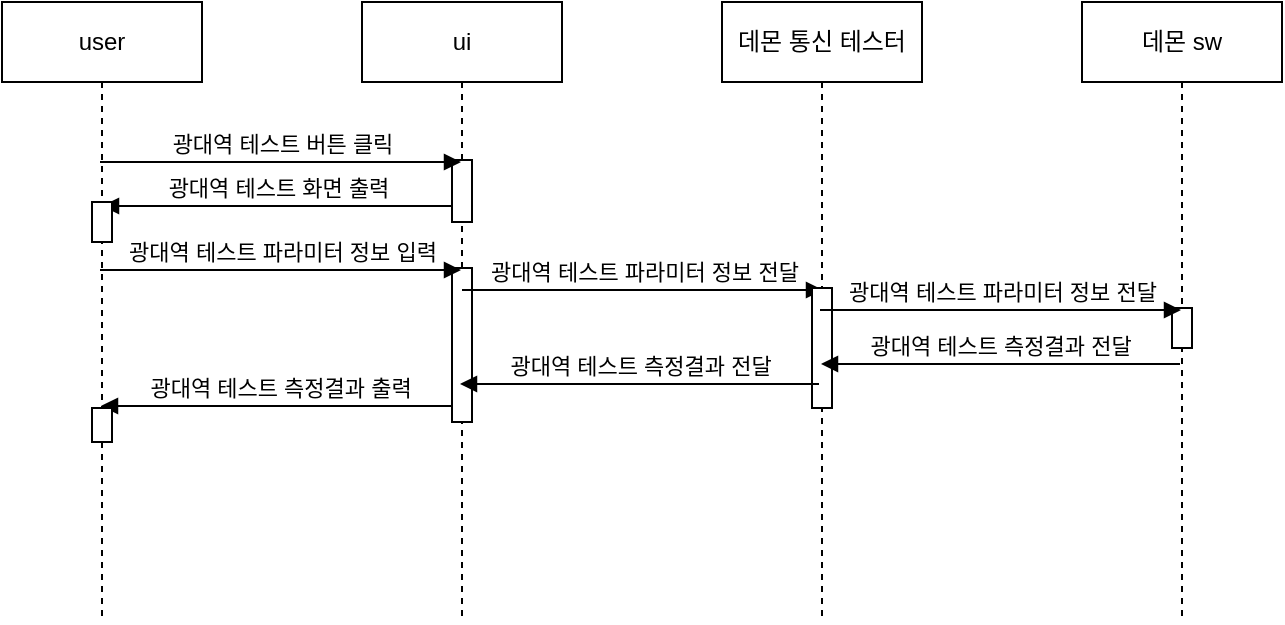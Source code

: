 <mxfile version="20.5.3" type="github">
  <diagram id="54qnOMt6K9THdQ7ZGNKB" name="페이지-1">
    <mxGraphModel dx="1038" dy="579" grid="1" gridSize="10" guides="1" tooltips="1" connect="1" arrows="1" fold="1" page="1" pageScale="1" pageWidth="827" pageHeight="1169" math="0" shadow="0">
      <root>
        <mxCell id="0" />
        <mxCell id="1" parent="0" />
        <mxCell id="pyM3i3AIfeFm8H2HPsQT-1" value="ui" style="shape=umlLifeline;perimeter=lifelinePerimeter;whiteSpace=wrap;html=1;container=1;collapsible=0;recursiveResize=0;outlineConnect=0;" vertex="1" parent="1">
          <mxGeometry x="281" y="22" width="100" height="310" as="geometry" />
        </mxCell>
        <mxCell id="pyM3i3AIfeFm8H2HPsQT-2" value="" style="html=1;points=[];perimeter=orthogonalPerimeter;" vertex="1" parent="pyM3i3AIfeFm8H2HPsQT-1">
          <mxGeometry x="45" y="79" width="10" height="31" as="geometry" />
        </mxCell>
        <mxCell id="pyM3i3AIfeFm8H2HPsQT-3" value="광대역 테스트 화면 출력" style="html=1;verticalAlign=bottom;endArrow=block;rounded=0;" edge="1" parent="pyM3i3AIfeFm8H2HPsQT-1" target="pyM3i3AIfeFm8H2HPsQT-6">
          <mxGeometry width="80" relative="1" as="geometry">
            <mxPoint x="45" y="102" as="sourcePoint" />
            <mxPoint x="-121" y="102" as="targetPoint" />
          </mxGeometry>
        </mxCell>
        <mxCell id="pyM3i3AIfeFm8H2HPsQT-4" value="광대역 테스트 측정결과 출력" style="html=1;verticalAlign=bottom;endArrow=block;rounded=0;" edge="1" parent="pyM3i3AIfeFm8H2HPsQT-1">
          <mxGeometry width="80" relative="1" as="geometry">
            <mxPoint x="49" y="202" as="sourcePoint" />
            <mxPoint x="-130.5" y="202" as="targetPoint" />
          </mxGeometry>
        </mxCell>
        <mxCell id="pyM3i3AIfeFm8H2HPsQT-5" value="" style="html=1;points=[];perimeter=orthogonalPerimeter;" vertex="1" parent="pyM3i3AIfeFm8H2HPsQT-1">
          <mxGeometry x="45" y="133" width="10" height="77" as="geometry" />
        </mxCell>
        <mxCell id="pyM3i3AIfeFm8H2HPsQT-6" value="user" style="shape=umlLifeline;perimeter=lifelinePerimeter;whiteSpace=wrap;html=1;container=1;collapsible=0;recursiveResize=0;outlineConnect=0;" vertex="1" parent="1">
          <mxGeometry x="101" y="22" width="100" height="310" as="geometry" />
        </mxCell>
        <mxCell id="pyM3i3AIfeFm8H2HPsQT-7" value="" style="html=1;points=[];perimeter=orthogonalPerimeter;" vertex="1" parent="pyM3i3AIfeFm8H2HPsQT-6">
          <mxGeometry x="45" y="100" width="10" height="20" as="geometry" />
        </mxCell>
        <mxCell id="pyM3i3AIfeFm8H2HPsQT-8" value="" style="html=1;points=[];perimeter=orthogonalPerimeter;" vertex="1" parent="pyM3i3AIfeFm8H2HPsQT-6">
          <mxGeometry x="45" y="203" width="10" height="17" as="geometry" />
        </mxCell>
        <mxCell id="pyM3i3AIfeFm8H2HPsQT-9" value="데몬 통신 테스터" style="shape=umlLifeline;perimeter=lifelinePerimeter;whiteSpace=wrap;html=1;container=1;collapsible=0;recursiveResize=0;outlineConnect=0;" vertex="1" parent="1">
          <mxGeometry x="461" y="22" width="100" height="310" as="geometry" />
        </mxCell>
        <mxCell id="pyM3i3AIfeFm8H2HPsQT-10" value="광대역 테스트 파라미터 정보 전달" style="html=1;verticalAlign=bottom;endArrow=block;rounded=0;" edge="1" parent="pyM3i3AIfeFm8H2HPsQT-9">
          <mxGeometry width="80" relative="1" as="geometry">
            <mxPoint x="-130" y="144" as="sourcePoint" />
            <mxPoint x="50.5" y="144" as="targetPoint" />
          </mxGeometry>
        </mxCell>
        <mxCell id="pyM3i3AIfeFm8H2HPsQT-11" value="" style="html=1;points=[];perimeter=orthogonalPerimeter;" vertex="1" parent="pyM3i3AIfeFm8H2HPsQT-9">
          <mxGeometry x="45" y="143" width="10" height="60" as="geometry" />
        </mxCell>
        <mxCell id="pyM3i3AIfeFm8H2HPsQT-12" value="데몬 sw" style="shape=umlLifeline;perimeter=lifelinePerimeter;whiteSpace=wrap;html=1;container=1;collapsible=0;recursiveResize=0;outlineConnect=0;" vertex="1" parent="1">
          <mxGeometry x="641" y="22" width="100" height="310" as="geometry" />
        </mxCell>
        <mxCell id="pyM3i3AIfeFm8H2HPsQT-13" value="" style="html=1;points=[];perimeter=orthogonalPerimeter;" vertex="1" parent="pyM3i3AIfeFm8H2HPsQT-12">
          <mxGeometry x="45" y="153" width="10" height="20" as="geometry" />
        </mxCell>
        <mxCell id="pyM3i3AIfeFm8H2HPsQT-14" value="광대역 테스트 버튼 클릭" style="html=1;verticalAlign=bottom;endArrow=block;rounded=0;" edge="1" parent="1" target="pyM3i3AIfeFm8H2HPsQT-1">
          <mxGeometry width="80" relative="1" as="geometry">
            <mxPoint x="150" y="102" as="sourcePoint" />
            <mxPoint x="230" y="102" as="targetPoint" />
          </mxGeometry>
        </mxCell>
        <mxCell id="pyM3i3AIfeFm8H2HPsQT-15" value="광대역 테스트 파라미터 정보 입력" style="html=1;verticalAlign=bottom;endArrow=block;rounded=0;" edge="1" parent="1">
          <mxGeometry width="80" relative="1" as="geometry">
            <mxPoint x="150" y="156" as="sourcePoint" />
            <mxPoint x="330.5" y="156" as="targetPoint" />
          </mxGeometry>
        </mxCell>
        <mxCell id="pyM3i3AIfeFm8H2HPsQT-16" value="광대역 테스트 파라미터 정보 전달" style="html=1;verticalAlign=bottom;endArrow=block;rounded=0;" edge="1" parent="1">
          <mxGeometry width="80" relative="1" as="geometry">
            <mxPoint x="510" y="176" as="sourcePoint" />
            <mxPoint x="690.5" y="176" as="targetPoint" />
          </mxGeometry>
        </mxCell>
        <mxCell id="pyM3i3AIfeFm8H2HPsQT-17" value="광대역 테스트 측정결과 전달" style="html=1;verticalAlign=bottom;endArrow=block;rounded=0;" edge="1" parent="1">
          <mxGeometry width="80" relative="1" as="geometry">
            <mxPoint x="690" y="203" as="sourcePoint" />
            <mxPoint x="510.5" y="203" as="targetPoint" />
          </mxGeometry>
        </mxCell>
        <mxCell id="pyM3i3AIfeFm8H2HPsQT-18" value="광대역 테스트 측정결과 전달" style="html=1;verticalAlign=bottom;endArrow=block;rounded=0;" edge="1" parent="1">
          <mxGeometry width="80" relative="1" as="geometry">
            <mxPoint x="509.5" y="213" as="sourcePoint" />
            <mxPoint x="330" y="213" as="targetPoint" />
          </mxGeometry>
        </mxCell>
      </root>
    </mxGraphModel>
  </diagram>
</mxfile>
